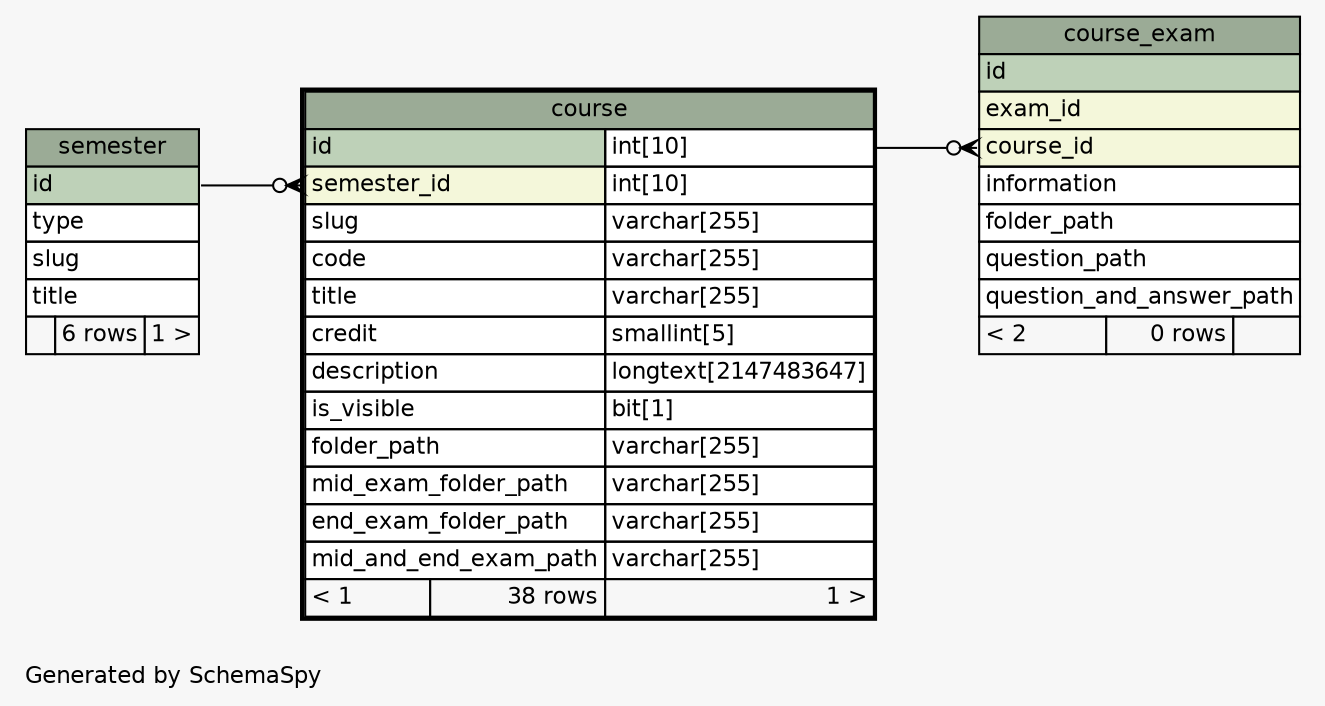 // dot 2.44.1 on Linux 5.5.13-arch2-1
// SchemaSpy rev 590
digraph "oneDegreeRelationshipsDiagram" {
  graph [
    rankdir="RL"
    bgcolor="#f7f7f7"
    label="\nGenerated by SchemaSpy"
    labeljust="l"
    nodesep="0.18"
    ranksep="0.46"
    fontname="Helvetica"
    fontsize="11"
  ];
  node [
    fontname="Helvetica"
    fontsize="11"
    shape="plaintext"
  ];
  edge [
    arrowsize="0.8"
  ];
  "course":"semester_id":w -> "semester":"id":e [arrowhead=none dir=back arrowtail=crowodot];
  "course_exam":"course_id":w -> "course":"id.type":e [arrowhead=none dir=back arrowtail=crowodot];
  "course" [
    label=<
    <TABLE BORDER="2" CELLBORDER="1" CELLSPACING="0" BGCOLOR="#ffffff">
      <TR><TD COLSPAN="3" BGCOLOR="#9bab96" ALIGN="CENTER">course</TD></TR>
      <TR><TD PORT="id" COLSPAN="2" BGCOLOR="#bed1b8" ALIGN="LEFT">id</TD><TD PORT="id.type" ALIGN="LEFT">int[10]</TD></TR>
      <TR><TD PORT="semester_id" COLSPAN="2" BGCOLOR="#f4f7da" ALIGN="LEFT">semester_id</TD><TD PORT="semester_id.type" ALIGN="LEFT">int[10]</TD></TR>
      <TR><TD PORT="slug" COLSPAN="2" ALIGN="LEFT">slug</TD><TD PORT="slug.type" ALIGN="LEFT">varchar[255]</TD></TR>
      <TR><TD PORT="code" COLSPAN="2" ALIGN="LEFT">code</TD><TD PORT="code.type" ALIGN="LEFT">varchar[255]</TD></TR>
      <TR><TD PORT="title" COLSPAN="2" ALIGN="LEFT">title</TD><TD PORT="title.type" ALIGN="LEFT">varchar[255]</TD></TR>
      <TR><TD PORT="credit" COLSPAN="2" ALIGN="LEFT">credit</TD><TD PORT="credit.type" ALIGN="LEFT">smallint[5]</TD></TR>
      <TR><TD PORT="description" COLSPAN="2" ALIGN="LEFT">description</TD><TD PORT="description.type" ALIGN="LEFT">longtext[2147483647]</TD></TR>
      <TR><TD PORT="is_visible" COLSPAN="2" ALIGN="LEFT">is_visible</TD><TD PORT="is_visible.type" ALIGN="LEFT">bit[1]</TD></TR>
      <TR><TD PORT="folder_path" COLSPAN="2" ALIGN="LEFT">folder_path</TD><TD PORT="folder_path.type" ALIGN="LEFT">varchar[255]</TD></TR>
      <TR><TD PORT="mid_exam_folder_path" COLSPAN="2" ALIGN="LEFT">mid_exam_folder_path</TD><TD PORT="mid_exam_folder_path.type" ALIGN="LEFT">varchar[255]</TD></TR>
      <TR><TD PORT="end_exam_folder_path" COLSPAN="2" ALIGN="LEFT">end_exam_folder_path</TD><TD PORT="end_exam_folder_path.type" ALIGN="LEFT">varchar[255]</TD></TR>
      <TR><TD PORT="mid_and_end_exam_path" COLSPAN="2" ALIGN="LEFT">mid_and_end_exam_path</TD><TD PORT="mid_and_end_exam_path.type" ALIGN="LEFT">varchar[255]</TD></TR>
      <TR><TD ALIGN="LEFT" BGCOLOR="#f7f7f7">&lt; 1</TD><TD ALIGN="RIGHT" BGCOLOR="#f7f7f7">38 rows</TD><TD ALIGN="RIGHT" BGCOLOR="#f7f7f7">1 &gt;</TD></TR>
    </TABLE>>
    URL="course.html"
    tooltip="course"
  ];
  "course_exam" [
    label=<
    <TABLE BORDER="0" CELLBORDER="1" CELLSPACING="0" BGCOLOR="#ffffff">
      <TR><TD COLSPAN="3" BGCOLOR="#9bab96" ALIGN="CENTER">course_exam</TD></TR>
      <TR><TD PORT="id" COLSPAN="3" BGCOLOR="#bed1b8" ALIGN="LEFT">id</TD></TR>
      <TR><TD PORT="exam_id" COLSPAN="3" BGCOLOR="#f4f7da" ALIGN="LEFT">exam_id</TD></TR>
      <TR><TD PORT="course_id" COLSPAN="3" BGCOLOR="#f4f7da" ALIGN="LEFT">course_id</TD></TR>
      <TR><TD PORT="information" COLSPAN="3" ALIGN="LEFT">information</TD></TR>
      <TR><TD PORT="folder_path" COLSPAN="3" ALIGN="LEFT">folder_path</TD></TR>
      <TR><TD PORT="question_path" COLSPAN="3" ALIGN="LEFT">question_path</TD></TR>
      <TR><TD PORT="question_and_answer_path" COLSPAN="3" ALIGN="LEFT">question_and_answer_path</TD></TR>
      <TR><TD ALIGN="LEFT" BGCOLOR="#f7f7f7">&lt; 2</TD><TD ALIGN="RIGHT" BGCOLOR="#f7f7f7">0 rows</TD><TD ALIGN="RIGHT" BGCOLOR="#f7f7f7">  </TD></TR>
    </TABLE>>
    URL="course_exam.html"
    tooltip="course_exam"
  ];
  "semester" [
    label=<
    <TABLE BORDER="0" CELLBORDER="1" CELLSPACING="0" BGCOLOR="#ffffff">
      <TR><TD COLSPAN="3" BGCOLOR="#9bab96" ALIGN="CENTER">semester</TD></TR>
      <TR><TD PORT="id" COLSPAN="3" BGCOLOR="#bed1b8" ALIGN="LEFT">id</TD></TR>
      <TR><TD PORT="type" COLSPAN="3" ALIGN="LEFT">type</TD></TR>
      <TR><TD PORT="slug" COLSPAN="3" ALIGN="LEFT">slug</TD></TR>
      <TR><TD PORT="title" COLSPAN="3" ALIGN="LEFT">title</TD></TR>
      <TR><TD ALIGN="LEFT" BGCOLOR="#f7f7f7">  </TD><TD ALIGN="RIGHT" BGCOLOR="#f7f7f7">6 rows</TD><TD ALIGN="RIGHT" BGCOLOR="#f7f7f7">1 &gt;</TD></TR>
    </TABLE>>
    URL="semester.html"
    tooltip="semester"
  ];
}
